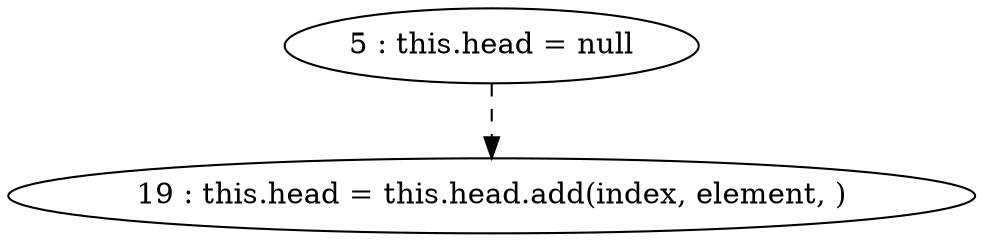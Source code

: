 digraph G {
"5 : this.head = null"
"5 : this.head = null" -> "19 : this.head = this.head.add(index, element, )" [style=dashed]
"19 : this.head = this.head.add(index, element, )"
}